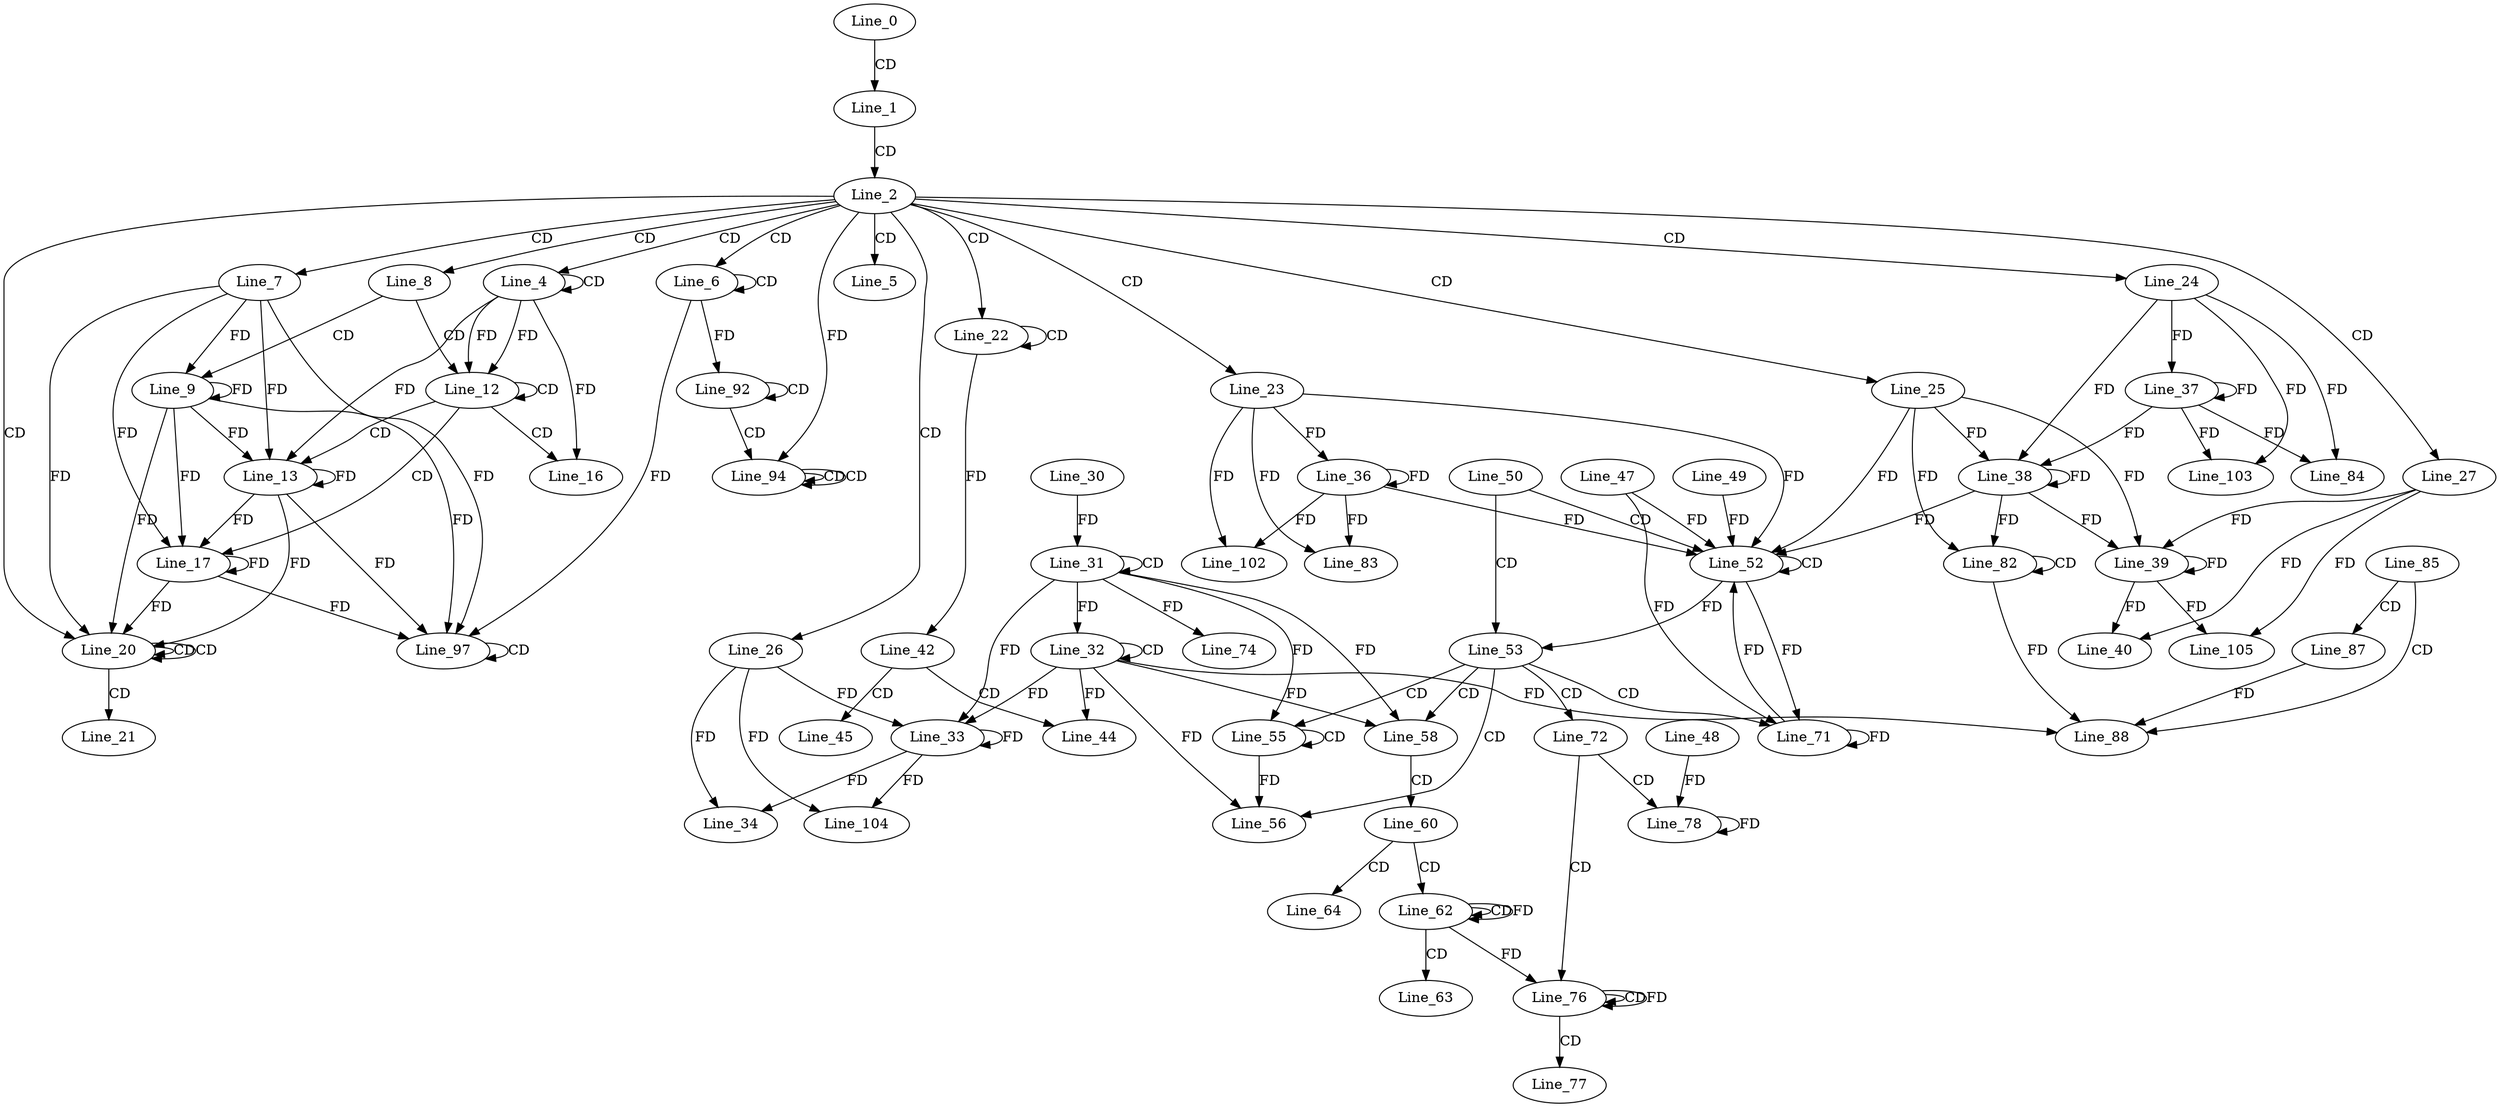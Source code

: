 digraph G {
  Line_0;
  Line_1;
  Line_2;
  Line_4;
  Line_4;
  Line_5;
  Line_6;
  Line_6;
  Line_7;
  Line_8;
  Line_9;
  Line_9;
  Line_12;
  Line_12;
  Line_13;
  Line_13;
  Line_13;
  Line_16;
  Line_17;
  Line_20;
  Line_20;
  Line_20;
  Line_21;
  Line_22;
  Line_22;
  Line_23;
  Line_24;
  Line_25;
  Line_26;
  Line_27;
  Line_31;
  Line_31;
  Line_30;
  Line_32;
  Line_32;
  Line_33;
  Line_33;
  Line_34;
  Line_36;
  Line_37;
  Line_38;
  Line_38;
  Line_39;
  Line_39;
  Line_40;
  Line_42;
  Line_44;
  Line_45;
  Line_50;
  Line_52;
  Line_52;
  Line_47;
  Line_49;
  Line_53;
  Line_55;
  Line_55;
  Line_56;
  Line_58;
  Line_58;
  Line_60;
  Line_62;
  Line_62;
  Line_62;
  Line_63;
  Line_64;
  Line_71;
  Line_72;
  Line_74;
  Line_76;
  Line_76;
  Line_76;
  Line_77;
  Line_78;
  Line_48;
  Line_82;
  Line_82;
  Line_83;
  Line_84;
  Line_85;
  Line_87;
  Line_88;
  Line_88;
  Line_88;
  Line_88;
  Line_92;
  Line_92;
  Line_92;
  Line_92;
  Line_94;
  Line_94;
  Line_94;
  Line_97;
  Line_97;
  Line_97;
  Line_102;
  Line_103;
  Line_104;
  Line_105;
  Line_0 -> Line_1 [ label="CD" ];
  Line_1 -> Line_2 [ label="CD" ];
  Line_2 -> Line_4 [ label="CD" ];
  Line_4 -> Line_4 [ label="CD" ];
  Line_2 -> Line_5 [ label="CD" ];
  Line_2 -> Line_6 [ label="CD" ];
  Line_6 -> Line_6 [ label="CD" ];
  Line_2 -> Line_7 [ label="CD" ];
  Line_2 -> Line_8 [ label="CD" ];
  Line_8 -> Line_9 [ label="CD" ];
  Line_7 -> Line_9 [ label="FD" ];
  Line_9 -> Line_9 [ label="FD" ];
  Line_8 -> Line_12 [ label="CD" ];
  Line_4 -> Line_12 [ label="FD" ];
  Line_12 -> Line_12 [ label="CD" ];
  Line_4 -> Line_12 [ label="FD" ];
  Line_12 -> Line_13 [ label="CD" ];
  Line_7 -> Line_13 [ label="FD" ];
  Line_9 -> Line_13 [ label="FD" ];
  Line_13 -> Line_13 [ label="FD" ];
  Line_4 -> Line_13 [ label="FD" ];
  Line_12 -> Line_16 [ label="CD" ];
  Line_4 -> Line_16 [ label="FD" ];
  Line_12 -> Line_17 [ label="CD" ];
  Line_7 -> Line_17 [ label="FD" ];
  Line_9 -> Line_17 [ label="FD" ];
  Line_13 -> Line_17 [ label="FD" ];
  Line_17 -> Line_17 [ label="FD" ];
  Line_2 -> Line_20 [ label="CD" ];
  Line_20 -> Line_20 [ label="CD" ];
  Line_20 -> Line_20 [ label="CD" ];
  Line_7 -> Line_20 [ label="FD" ];
  Line_9 -> Line_20 [ label="FD" ];
  Line_13 -> Line_20 [ label="FD" ];
  Line_17 -> Line_20 [ label="FD" ];
  Line_20 -> Line_21 [ label="CD" ];
  Line_2 -> Line_22 [ label="CD" ];
  Line_22 -> Line_22 [ label="CD" ];
  Line_2 -> Line_23 [ label="CD" ];
  Line_2 -> Line_24 [ label="CD" ];
  Line_2 -> Line_25 [ label="CD" ];
  Line_2 -> Line_26 [ label="CD" ];
  Line_2 -> Line_27 [ label="CD" ];
  Line_31 -> Line_31 [ label="CD" ];
  Line_30 -> Line_31 [ label="FD" ];
  Line_32 -> Line_32 [ label="CD" ];
  Line_31 -> Line_32 [ label="FD" ];
  Line_26 -> Line_33 [ label="FD" ];
  Line_33 -> Line_33 [ label="FD" ];
  Line_31 -> Line_33 [ label="FD" ];
  Line_32 -> Line_33 [ label="FD" ];
  Line_26 -> Line_34 [ label="FD" ];
  Line_33 -> Line_34 [ label="FD" ];
  Line_23 -> Line_36 [ label="FD" ];
  Line_36 -> Line_36 [ label="FD" ];
  Line_24 -> Line_37 [ label="FD" ];
  Line_37 -> Line_37 [ label="FD" ];
  Line_25 -> Line_38 [ label="FD" ];
  Line_38 -> Line_38 [ label="FD" ];
  Line_24 -> Line_38 [ label="FD" ];
  Line_37 -> Line_38 [ label="FD" ];
  Line_27 -> Line_39 [ label="FD" ];
  Line_39 -> Line_39 [ label="FD" ];
  Line_25 -> Line_39 [ label="FD" ];
  Line_38 -> Line_39 [ label="FD" ];
  Line_27 -> Line_40 [ label="FD" ];
  Line_39 -> Line_40 [ label="FD" ];
  Line_22 -> Line_42 [ label="FD" ];
  Line_42 -> Line_44 [ label="CD" ];
  Line_32 -> Line_44 [ label="FD" ];
  Line_42 -> Line_45 [ label="CD" ];
  Line_50 -> Line_52 [ label="CD" ];
  Line_52 -> Line_52 [ label="CD" ];
  Line_25 -> Line_52 [ label="FD" ];
  Line_38 -> Line_52 [ label="FD" ];
  Line_23 -> Line_52 [ label="FD" ];
  Line_36 -> Line_52 [ label="FD" ];
  Line_47 -> Line_52 [ label="FD" ];
  Line_49 -> Line_52 [ label="FD" ];
  Line_50 -> Line_53 [ label="CD" ];
  Line_52 -> Line_53 [ label="FD" ];
  Line_53 -> Line_55 [ label="CD" ];
  Line_55 -> Line_55 [ label="CD" ];
  Line_31 -> Line_55 [ label="FD" ];
  Line_53 -> Line_56 [ label="CD" ];
  Line_55 -> Line_56 [ label="FD" ];
  Line_32 -> Line_56 [ label="FD" ];
  Line_53 -> Line_58 [ label="CD" ];
  Line_32 -> Line_58 [ label="FD" ];
  Line_31 -> Line_58 [ label="FD" ];
  Line_58 -> Line_60 [ label="CD" ];
  Line_60 -> Line_62 [ label="CD" ];
  Line_62 -> Line_62 [ label="CD" ];
  Line_62 -> Line_62 [ label="FD" ];
  Line_62 -> Line_63 [ label="CD" ];
  Line_60 -> Line_64 [ label="CD" ];
  Line_53 -> Line_71 [ label="CD" ];
  Line_71 -> Line_71 [ label="FD" ];
  Line_47 -> Line_71 [ label="FD" ];
  Line_52 -> Line_71 [ label="FD" ];
  Line_53 -> Line_72 [ label="CD" ];
  Line_31 -> Line_74 [ label="FD" ];
  Line_72 -> Line_76 [ label="CD" ];
  Line_76 -> Line_76 [ label="CD" ];
  Line_62 -> Line_76 [ label="FD" ];
  Line_76 -> Line_76 [ label="FD" ];
  Line_76 -> Line_77 [ label="CD" ];
  Line_72 -> Line_78 [ label="CD" ];
  Line_78 -> Line_78 [ label="FD" ];
  Line_48 -> Line_78 [ label="FD" ];
  Line_82 -> Line_82 [ label="CD" ];
  Line_25 -> Line_82 [ label="FD" ];
  Line_38 -> Line_82 [ label="FD" ];
  Line_23 -> Line_83 [ label="FD" ];
  Line_36 -> Line_83 [ label="FD" ];
  Line_24 -> Line_84 [ label="FD" ];
  Line_37 -> Line_84 [ label="FD" ];
  Line_85 -> Line_87 [ label="CD" ];
  Line_85 -> Line_88 [ label="CD" ];
  Line_87 -> Line_88 [ label="FD" ];
  Line_82 -> Line_88 [ label="FD" ];
  Line_32 -> Line_88 [ label="FD" ];
  Line_6 -> Line_92 [ label="FD" ];
  Line_92 -> Line_92 [ label="CD" ];
  Line_92 -> Line_94 [ label="CD" ];
  Line_94 -> Line_94 [ label="CD" ];
  Line_94 -> Line_94 [ label="CD" ];
  Line_2 -> Line_94 [ label="FD" ];
  Line_6 -> Line_97 [ label="FD" ];
  Line_97 -> Line_97 [ label="CD" ];
  Line_7 -> Line_97 [ label="FD" ];
  Line_9 -> Line_97 [ label="FD" ];
  Line_13 -> Line_97 [ label="FD" ];
  Line_17 -> Line_97 [ label="FD" ];
  Line_23 -> Line_102 [ label="FD" ];
  Line_36 -> Line_102 [ label="FD" ];
  Line_24 -> Line_103 [ label="FD" ];
  Line_37 -> Line_103 [ label="FD" ];
  Line_26 -> Line_104 [ label="FD" ];
  Line_33 -> Line_104 [ label="FD" ];
  Line_27 -> Line_105 [ label="FD" ];
  Line_39 -> Line_105 [ label="FD" ];
  Line_71 -> Line_52 [ label="FD" ];
}
